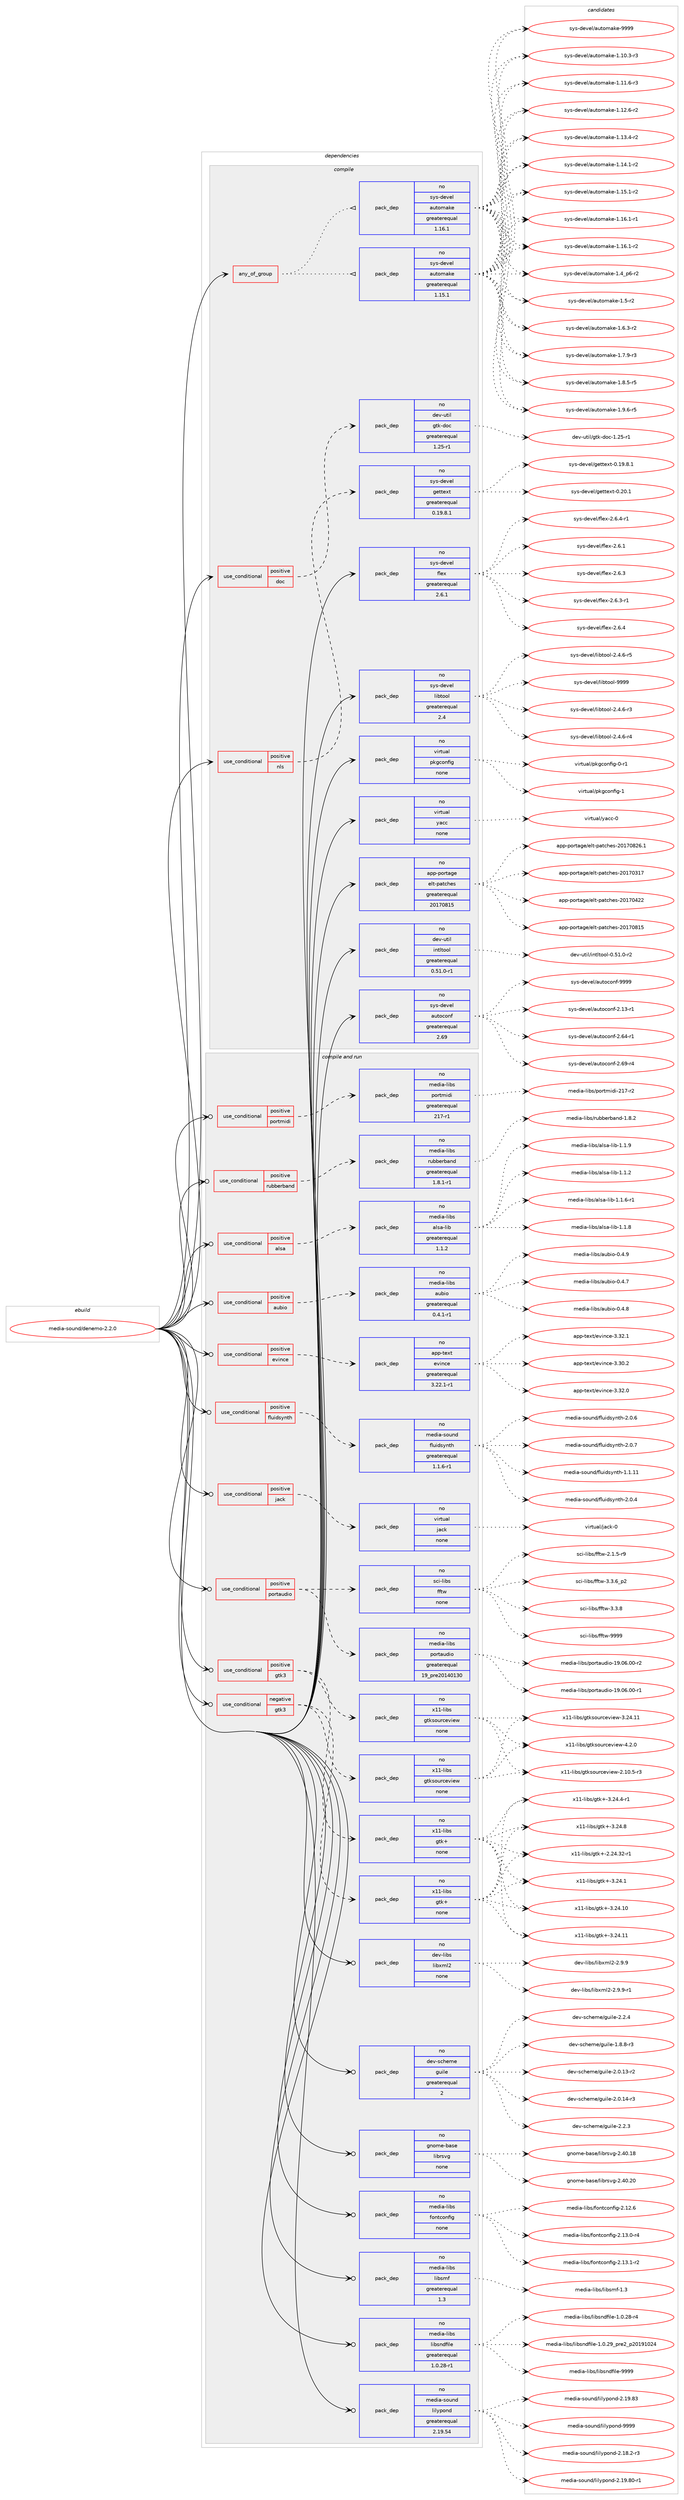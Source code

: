 digraph prolog {

# *************
# Graph options
# *************

newrank=true;
concentrate=true;
compound=true;
graph [rankdir=LR,fontname=Helvetica,fontsize=10,ranksep=1.5];#, ranksep=2.5, nodesep=0.2];
edge  [arrowhead=vee];
node  [fontname=Helvetica,fontsize=10];

# **********
# The ebuild
# **********

subgraph cluster_leftcol {
color=gray;
rank=same;
label=<<i>ebuild</i>>;
id [label="media-sound/denemo-2.2.0", color=red, width=4, href="../media-sound/denemo-2.2.0.svg"];
}

# ****************
# The dependencies
# ****************

subgraph cluster_midcol {
color=gray;
label=<<i>dependencies</i>>;
subgraph cluster_compile {
fillcolor="#eeeeee";
style=filled;
label=<<i>compile</i>>;
subgraph any13497 {
dependency798308 [label=<<TABLE BORDER="0" CELLBORDER="1" CELLSPACING="0" CELLPADDING="4"><TR><TD CELLPADDING="10">any_of_group</TD></TR></TABLE>>, shape=none, color=red];subgraph pack590519 {
dependency798309 [label=<<TABLE BORDER="0" CELLBORDER="1" CELLSPACING="0" CELLPADDING="4" WIDTH="220"><TR><TD ROWSPAN="6" CELLPADDING="30">pack_dep</TD></TR><TR><TD WIDTH="110">no</TD></TR><TR><TD>sys-devel</TD></TR><TR><TD>automake</TD></TR><TR><TD>greaterequal</TD></TR><TR><TD>1.16.1</TD></TR></TABLE>>, shape=none, color=blue];
}
dependency798308:e -> dependency798309:w [weight=20,style="dotted",arrowhead="oinv"];
subgraph pack590520 {
dependency798310 [label=<<TABLE BORDER="0" CELLBORDER="1" CELLSPACING="0" CELLPADDING="4" WIDTH="220"><TR><TD ROWSPAN="6" CELLPADDING="30">pack_dep</TD></TR><TR><TD WIDTH="110">no</TD></TR><TR><TD>sys-devel</TD></TR><TR><TD>automake</TD></TR><TR><TD>greaterequal</TD></TR><TR><TD>1.15.1</TD></TR></TABLE>>, shape=none, color=blue];
}
dependency798308:e -> dependency798310:w [weight=20,style="dotted",arrowhead="oinv"];
}
id:e -> dependency798308:w [weight=20,style="solid",arrowhead="vee"];
subgraph cond193844 {
dependency798311 [label=<<TABLE BORDER="0" CELLBORDER="1" CELLSPACING="0" CELLPADDING="4"><TR><TD ROWSPAN="3" CELLPADDING="10">use_conditional</TD></TR><TR><TD>positive</TD></TR><TR><TD>doc</TD></TR></TABLE>>, shape=none, color=red];
subgraph pack590521 {
dependency798312 [label=<<TABLE BORDER="0" CELLBORDER="1" CELLSPACING="0" CELLPADDING="4" WIDTH="220"><TR><TD ROWSPAN="6" CELLPADDING="30">pack_dep</TD></TR><TR><TD WIDTH="110">no</TD></TR><TR><TD>dev-util</TD></TR><TR><TD>gtk-doc</TD></TR><TR><TD>greaterequal</TD></TR><TR><TD>1.25-r1</TD></TR></TABLE>>, shape=none, color=blue];
}
dependency798311:e -> dependency798312:w [weight=20,style="dashed",arrowhead="vee"];
}
id:e -> dependency798311:w [weight=20,style="solid",arrowhead="vee"];
subgraph cond193845 {
dependency798313 [label=<<TABLE BORDER="0" CELLBORDER="1" CELLSPACING="0" CELLPADDING="4"><TR><TD ROWSPAN="3" CELLPADDING="10">use_conditional</TD></TR><TR><TD>positive</TD></TR><TR><TD>nls</TD></TR></TABLE>>, shape=none, color=red];
subgraph pack590522 {
dependency798314 [label=<<TABLE BORDER="0" CELLBORDER="1" CELLSPACING="0" CELLPADDING="4" WIDTH="220"><TR><TD ROWSPAN="6" CELLPADDING="30">pack_dep</TD></TR><TR><TD WIDTH="110">no</TD></TR><TR><TD>sys-devel</TD></TR><TR><TD>gettext</TD></TR><TR><TD>greaterequal</TD></TR><TR><TD>0.19.8.1</TD></TR></TABLE>>, shape=none, color=blue];
}
dependency798313:e -> dependency798314:w [weight=20,style="dashed",arrowhead="vee"];
}
id:e -> dependency798313:w [weight=20,style="solid",arrowhead="vee"];
subgraph pack590523 {
dependency798315 [label=<<TABLE BORDER="0" CELLBORDER="1" CELLSPACING="0" CELLPADDING="4" WIDTH="220"><TR><TD ROWSPAN="6" CELLPADDING="30">pack_dep</TD></TR><TR><TD WIDTH="110">no</TD></TR><TR><TD>app-portage</TD></TR><TR><TD>elt-patches</TD></TR><TR><TD>greaterequal</TD></TR><TR><TD>20170815</TD></TR></TABLE>>, shape=none, color=blue];
}
id:e -> dependency798315:w [weight=20,style="solid",arrowhead="vee"];
subgraph pack590524 {
dependency798316 [label=<<TABLE BORDER="0" CELLBORDER="1" CELLSPACING="0" CELLPADDING="4" WIDTH="220"><TR><TD ROWSPAN="6" CELLPADDING="30">pack_dep</TD></TR><TR><TD WIDTH="110">no</TD></TR><TR><TD>dev-util</TD></TR><TR><TD>intltool</TD></TR><TR><TD>greaterequal</TD></TR><TR><TD>0.51.0-r1</TD></TR></TABLE>>, shape=none, color=blue];
}
id:e -> dependency798316:w [weight=20,style="solid",arrowhead="vee"];
subgraph pack590525 {
dependency798317 [label=<<TABLE BORDER="0" CELLBORDER="1" CELLSPACING="0" CELLPADDING="4" WIDTH="220"><TR><TD ROWSPAN="6" CELLPADDING="30">pack_dep</TD></TR><TR><TD WIDTH="110">no</TD></TR><TR><TD>sys-devel</TD></TR><TR><TD>autoconf</TD></TR><TR><TD>greaterequal</TD></TR><TR><TD>2.69</TD></TR></TABLE>>, shape=none, color=blue];
}
id:e -> dependency798317:w [weight=20,style="solid",arrowhead="vee"];
subgraph pack590526 {
dependency798318 [label=<<TABLE BORDER="0" CELLBORDER="1" CELLSPACING="0" CELLPADDING="4" WIDTH="220"><TR><TD ROWSPAN="6" CELLPADDING="30">pack_dep</TD></TR><TR><TD WIDTH="110">no</TD></TR><TR><TD>sys-devel</TD></TR><TR><TD>flex</TD></TR><TR><TD>greaterequal</TD></TR><TR><TD>2.6.1</TD></TR></TABLE>>, shape=none, color=blue];
}
id:e -> dependency798318:w [weight=20,style="solid",arrowhead="vee"];
subgraph pack590527 {
dependency798319 [label=<<TABLE BORDER="0" CELLBORDER="1" CELLSPACING="0" CELLPADDING="4" WIDTH="220"><TR><TD ROWSPAN="6" CELLPADDING="30">pack_dep</TD></TR><TR><TD WIDTH="110">no</TD></TR><TR><TD>sys-devel</TD></TR><TR><TD>libtool</TD></TR><TR><TD>greaterequal</TD></TR><TR><TD>2.4</TD></TR></TABLE>>, shape=none, color=blue];
}
id:e -> dependency798319:w [weight=20,style="solid",arrowhead="vee"];
subgraph pack590528 {
dependency798320 [label=<<TABLE BORDER="0" CELLBORDER="1" CELLSPACING="0" CELLPADDING="4" WIDTH="220"><TR><TD ROWSPAN="6" CELLPADDING="30">pack_dep</TD></TR><TR><TD WIDTH="110">no</TD></TR><TR><TD>virtual</TD></TR><TR><TD>pkgconfig</TD></TR><TR><TD>none</TD></TR><TR><TD></TD></TR></TABLE>>, shape=none, color=blue];
}
id:e -> dependency798320:w [weight=20,style="solid",arrowhead="vee"];
subgraph pack590529 {
dependency798321 [label=<<TABLE BORDER="0" CELLBORDER="1" CELLSPACING="0" CELLPADDING="4" WIDTH="220"><TR><TD ROWSPAN="6" CELLPADDING="30">pack_dep</TD></TR><TR><TD WIDTH="110">no</TD></TR><TR><TD>virtual</TD></TR><TR><TD>yacc</TD></TR><TR><TD>none</TD></TR><TR><TD></TD></TR></TABLE>>, shape=none, color=blue];
}
id:e -> dependency798321:w [weight=20,style="solid",arrowhead="vee"];
}
subgraph cluster_compileandrun {
fillcolor="#eeeeee";
style=filled;
label=<<i>compile and run</i>>;
subgraph cond193846 {
dependency798322 [label=<<TABLE BORDER="0" CELLBORDER="1" CELLSPACING="0" CELLPADDING="4"><TR><TD ROWSPAN="3" CELLPADDING="10">use_conditional</TD></TR><TR><TD>negative</TD></TR><TR><TD>gtk3</TD></TR></TABLE>>, shape=none, color=red];
subgraph pack590530 {
dependency798323 [label=<<TABLE BORDER="0" CELLBORDER="1" CELLSPACING="0" CELLPADDING="4" WIDTH="220"><TR><TD ROWSPAN="6" CELLPADDING="30">pack_dep</TD></TR><TR><TD WIDTH="110">no</TD></TR><TR><TD>x11-libs</TD></TR><TR><TD>gtk+</TD></TR><TR><TD>none</TD></TR><TR><TD></TD></TR></TABLE>>, shape=none, color=blue];
}
dependency798322:e -> dependency798323:w [weight=20,style="dashed",arrowhead="vee"];
subgraph pack590531 {
dependency798324 [label=<<TABLE BORDER="0" CELLBORDER="1" CELLSPACING="0" CELLPADDING="4" WIDTH="220"><TR><TD ROWSPAN="6" CELLPADDING="30">pack_dep</TD></TR><TR><TD WIDTH="110">no</TD></TR><TR><TD>x11-libs</TD></TR><TR><TD>gtksourceview</TD></TR><TR><TD>none</TD></TR><TR><TD></TD></TR></TABLE>>, shape=none, color=blue];
}
dependency798322:e -> dependency798324:w [weight=20,style="dashed",arrowhead="vee"];
}
id:e -> dependency798322:w [weight=20,style="solid",arrowhead="odotvee"];
subgraph cond193847 {
dependency798325 [label=<<TABLE BORDER="0" CELLBORDER="1" CELLSPACING="0" CELLPADDING="4"><TR><TD ROWSPAN="3" CELLPADDING="10">use_conditional</TD></TR><TR><TD>positive</TD></TR><TR><TD>alsa</TD></TR></TABLE>>, shape=none, color=red];
subgraph pack590532 {
dependency798326 [label=<<TABLE BORDER="0" CELLBORDER="1" CELLSPACING="0" CELLPADDING="4" WIDTH="220"><TR><TD ROWSPAN="6" CELLPADDING="30">pack_dep</TD></TR><TR><TD WIDTH="110">no</TD></TR><TR><TD>media-libs</TD></TR><TR><TD>alsa-lib</TD></TR><TR><TD>greaterequal</TD></TR><TR><TD>1.1.2</TD></TR></TABLE>>, shape=none, color=blue];
}
dependency798325:e -> dependency798326:w [weight=20,style="dashed",arrowhead="vee"];
}
id:e -> dependency798325:w [weight=20,style="solid",arrowhead="odotvee"];
subgraph cond193848 {
dependency798327 [label=<<TABLE BORDER="0" CELLBORDER="1" CELLSPACING="0" CELLPADDING="4"><TR><TD ROWSPAN="3" CELLPADDING="10">use_conditional</TD></TR><TR><TD>positive</TD></TR><TR><TD>aubio</TD></TR></TABLE>>, shape=none, color=red];
subgraph pack590533 {
dependency798328 [label=<<TABLE BORDER="0" CELLBORDER="1" CELLSPACING="0" CELLPADDING="4" WIDTH="220"><TR><TD ROWSPAN="6" CELLPADDING="30">pack_dep</TD></TR><TR><TD WIDTH="110">no</TD></TR><TR><TD>media-libs</TD></TR><TR><TD>aubio</TD></TR><TR><TD>greaterequal</TD></TR><TR><TD>0.4.1-r1</TD></TR></TABLE>>, shape=none, color=blue];
}
dependency798327:e -> dependency798328:w [weight=20,style="dashed",arrowhead="vee"];
}
id:e -> dependency798327:w [weight=20,style="solid",arrowhead="odotvee"];
subgraph cond193849 {
dependency798329 [label=<<TABLE BORDER="0" CELLBORDER="1" CELLSPACING="0" CELLPADDING="4"><TR><TD ROWSPAN="3" CELLPADDING="10">use_conditional</TD></TR><TR><TD>positive</TD></TR><TR><TD>evince</TD></TR></TABLE>>, shape=none, color=red];
subgraph pack590534 {
dependency798330 [label=<<TABLE BORDER="0" CELLBORDER="1" CELLSPACING="0" CELLPADDING="4" WIDTH="220"><TR><TD ROWSPAN="6" CELLPADDING="30">pack_dep</TD></TR><TR><TD WIDTH="110">no</TD></TR><TR><TD>app-text</TD></TR><TR><TD>evince</TD></TR><TR><TD>greaterequal</TD></TR><TR><TD>3.22.1-r1</TD></TR></TABLE>>, shape=none, color=blue];
}
dependency798329:e -> dependency798330:w [weight=20,style="dashed",arrowhead="vee"];
}
id:e -> dependency798329:w [weight=20,style="solid",arrowhead="odotvee"];
subgraph cond193850 {
dependency798331 [label=<<TABLE BORDER="0" CELLBORDER="1" CELLSPACING="0" CELLPADDING="4"><TR><TD ROWSPAN="3" CELLPADDING="10">use_conditional</TD></TR><TR><TD>positive</TD></TR><TR><TD>fluidsynth</TD></TR></TABLE>>, shape=none, color=red];
subgraph pack590535 {
dependency798332 [label=<<TABLE BORDER="0" CELLBORDER="1" CELLSPACING="0" CELLPADDING="4" WIDTH="220"><TR><TD ROWSPAN="6" CELLPADDING="30">pack_dep</TD></TR><TR><TD WIDTH="110">no</TD></TR><TR><TD>media-sound</TD></TR><TR><TD>fluidsynth</TD></TR><TR><TD>greaterequal</TD></TR><TR><TD>1.1.6-r1</TD></TR></TABLE>>, shape=none, color=blue];
}
dependency798331:e -> dependency798332:w [weight=20,style="dashed",arrowhead="vee"];
}
id:e -> dependency798331:w [weight=20,style="solid",arrowhead="odotvee"];
subgraph cond193851 {
dependency798333 [label=<<TABLE BORDER="0" CELLBORDER="1" CELLSPACING="0" CELLPADDING="4"><TR><TD ROWSPAN="3" CELLPADDING="10">use_conditional</TD></TR><TR><TD>positive</TD></TR><TR><TD>gtk3</TD></TR></TABLE>>, shape=none, color=red];
subgraph pack590536 {
dependency798334 [label=<<TABLE BORDER="0" CELLBORDER="1" CELLSPACING="0" CELLPADDING="4" WIDTH="220"><TR><TD ROWSPAN="6" CELLPADDING="30">pack_dep</TD></TR><TR><TD WIDTH="110">no</TD></TR><TR><TD>x11-libs</TD></TR><TR><TD>gtk+</TD></TR><TR><TD>none</TD></TR><TR><TD></TD></TR></TABLE>>, shape=none, color=blue];
}
dependency798333:e -> dependency798334:w [weight=20,style="dashed",arrowhead="vee"];
subgraph pack590537 {
dependency798335 [label=<<TABLE BORDER="0" CELLBORDER="1" CELLSPACING="0" CELLPADDING="4" WIDTH="220"><TR><TD ROWSPAN="6" CELLPADDING="30">pack_dep</TD></TR><TR><TD WIDTH="110">no</TD></TR><TR><TD>x11-libs</TD></TR><TR><TD>gtksourceview</TD></TR><TR><TD>none</TD></TR><TR><TD></TD></TR></TABLE>>, shape=none, color=blue];
}
dependency798333:e -> dependency798335:w [weight=20,style="dashed",arrowhead="vee"];
}
id:e -> dependency798333:w [weight=20,style="solid",arrowhead="odotvee"];
subgraph cond193852 {
dependency798336 [label=<<TABLE BORDER="0" CELLBORDER="1" CELLSPACING="0" CELLPADDING="4"><TR><TD ROWSPAN="3" CELLPADDING="10">use_conditional</TD></TR><TR><TD>positive</TD></TR><TR><TD>jack</TD></TR></TABLE>>, shape=none, color=red];
subgraph pack590538 {
dependency798337 [label=<<TABLE BORDER="0" CELLBORDER="1" CELLSPACING="0" CELLPADDING="4" WIDTH="220"><TR><TD ROWSPAN="6" CELLPADDING="30">pack_dep</TD></TR><TR><TD WIDTH="110">no</TD></TR><TR><TD>virtual</TD></TR><TR><TD>jack</TD></TR><TR><TD>none</TD></TR><TR><TD></TD></TR></TABLE>>, shape=none, color=blue];
}
dependency798336:e -> dependency798337:w [weight=20,style="dashed",arrowhead="vee"];
}
id:e -> dependency798336:w [weight=20,style="solid",arrowhead="odotvee"];
subgraph cond193853 {
dependency798338 [label=<<TABLE BORDER="0" CELLBORDER="1" CELLSPACING="0" CELLPADDING="4"><TR><TD ROWSPAN="3" CELLPADDING="10">use_conditional</TD></TR><TR><TD>positive</TD></TR><TR><TD>portaudio</TD></TR></TABLE>>, shape=none, color=red];
subgraph pack590539 {
dependency798339 [label=<<TABLE BORDER="0" CELLBORDER="1" CELLSPACING="0" CELLPADDING="4" WIDTH="220"><TR><TD ROWSPAN="6" CELLPADDING="30">pack_dep</TD></TR><TR><TD WIDTH="110">no</TD></TR><TR><TD>media-libs</TD></TR><TR><TD>portaudio</TD></TR><TR><TD>greaterequal</TD></TR><TR><TD>19_pre20140130</TD></TR></TABLE>>, shape=none, color=blue];
}
dependency798338:e -> dependency798339:w [weight=20,style="dashed",arrowhead="vee"];
subgraph pack590540 {
dependency798340 [label=<<TABLE BORDER="0" CELLBORDER="1" CELLSPACING="0" CELLPADDING="4" WIDTH="220"><TR><TD ROWSPAN="6" CELLPADDING="30">pack_dep</TD></TR><TR><TD WIDTH="110">no</TD></TR><TR><TD>sci-libs</TD></TR><TR><TD>fftw</TD></TR><TR><TD>none</TD></TR><TR><TD></TD></TR></TABLE>>, shape=none, color=blue];
}
dependency798338:e -> dependency798340:w [weight=20,style="dashed",arrowhead="vee"];
}
id:e -> dependency798338:w [weight=20,style="solid",arrowhead="odotvee"];
subgraph cond193854 {
dependency798341 [label=<<TABLE BORDER="0" CELLBORDER="1" CELLSPACING="0" CELLPADDING="4"><TR><TD ROWSPAN="3" CELLPADDING="10">use_conditional</TD></TR><TR><TD>positive</TD></TR><TR><TD>portmidi</TD></TR></TABLE>>, shape=none, color=red];
subgraph pack590541 {
dependency798342 [label=<<TABLE BORDER="0" CELLBORDER="1" CELLSPACING="0" CELLPADDING="4" WIDTH="220"><TR><TD ROWSPAN="6" CELLPADDING="30">pack_dep</TD></TR><TR><TD WIDTH="110">no</TD></TR><TR><TD>media-libs</TD></TR><TR><TD>portmidi</TD></TR><TR><TD>greaterequal</TD></TR><TR><TD>217-r1</TD></TR></TABLE>>, shape=none, color=blue];
}
dependency798341:e -> dependency798342:w [weight=20,style="dashed",arrowhead="vee"];
}
id:e -> dependency798341:w [weight=20,style="solid",arrowhead="odotvee"];
subgraph cond193855 {
dependency798343 [label=<<TABLE BORDER="0" CELLBORDER="1" CELLSPACING="0" CELLPADDING="4"><TR><TD ROWSPAN="3" CELLPADDING="10">use_conditional</TD></TR><TR><TD>positive</TD></TR><TR><TD>rubberband</TD></TR></TABLE>>, shape=none, color=red];
subgraph pack590542 {
dependency798344 [label=<<TABLE BORDER="0" CELLBORDER="1" CELLSPACING="0" CELLPADDING="4" WIDTH="220"><TR><TD ROWSPAN="6" CELLPADDING="30">pack_dep</TD></TR><TR><TD WIDTH="110">no</TD></TR><TR><TD>media-libs</TD></TR><TR><TD>rubberband</TD></TR><TR><TD>greaterequal</TD></TR><TR><TD>1.8.1-r1</TD></TR></TABLE>>, shape=none, color=blue];
}
dependency798343:e -> dependency798344:w [weight=20,style="dashed",arrowhead="vee"];
}
id:e -> dependency798343:w [weight=20,style="solid",arrowhead="odotvee"];
subgraph pack590543 {
dependency798345 [label=<<TABLE BORDER="0" CELLBORDER="1" CELLSPACING="0" CELLPADDING="4" WIDTH="220"><TR><TD ROWSPAN="6" CELLPADDING="30">pack_dep</TD></TR><TR><TD WIDTH="110">no</TD></TR><TR><TD>dev-libs</TD></TR><TR><TD>libxml2</TD></TR><TR><TD>none</TD></TR><TR><TD></TD></TR></TABLE>>, shape=none, color=blue];
}
id:e -> dependency798345:w [weight=20,style="solid",arrowhead="odotvee"];
subgraph pack590544 {
dependency798346 [label=<<TABLE BORDER="0" CELLBORDER="1" CELLSPACING="0" CELLPADDING="4" WIDTH="220"><TR><TD ROWSPAN="6" CELLPADDING="30">pack_dep</TD></TR><TR><TD WIDTH="110">no</TD></TR><TR><TD>dev-scheme</TD></TR><TR><TD>guile</TD></TR><TR><TD>greaterequal</TD></TR><TR><TD>2</TD></TR></TABLE>>, shape=none, color=blue];
}
id:e -> dependency798346:w [weight=20,style="solid",arrowhead="odotvee"];
subgraph pack590545 {
dependency798347 [label=<<TABLE BORDER="0" CELLBORDER="1" CELLSPACING="0" CELLPADDING="4" WIDTH="220"><TR><TD ROWSPAN="6" CELLPADDING="30">pack_dep</TD></TR><TR><TD WIDTH="110">no</TD></TR><TR><TD>gnome-base</TD></TR><TR><TD>librsvg</TD></TR><TR><TD>none</TD></TR><TR><TD></TD></TR></TABLE>>, shape=none, color=blue];
}
id:e -> dependency798347:w [weight=20,style="solid",arrowhead="odotvee"];
subgraph pack590546 {
dependency798348 [label=<<TABLE BORDER="0" CELLBORDER="1" CELLSPACING="0" CELLPADDING="4" WIDTH="220"><TR><TD ROWSPAN="6" CELLPADDING="30">pack_dep</TD></TR><TR><TD WIDTH="110">no</TD></TR><TR><TD>media-libs</TD></TR><TR><TD>fontconfig</TD></TR><TR><TD>none</TD></TR><TR><TD></TD></TR></TABLE>>, shape=none, color=blue];
}
id:e -> dependency798348:w [weight=20,style="solid",arrowhead="odotvee"];
subgraph pack590547 {
dependency798349 [label=<<TABLE BORDER="0" CELLBORDER="1" CELLSPACING="0" CELLPADDING="4" WIDTH="220"><TR><TD ROWSPAN="6" CELLPADDING="30">pack_dep</TD></TR><TR><TD WIDTH="110">no</TD></TR><TR><TD>media-libs</TD></TR><TR><TD>libsmf</TD></TR><TR><TD>greaterequal</TD></TR><TR><TD>1.3</TD></TR></TABLE>>, shape=none, color=blue];
}
id:e -> dependency798349:w [weight=20,style="solid",arrowhead="odotvee"];
subgraph pack590548 {
dependency798350 [label=<<TABLE BORDER="0" CELLBORDER="1" CELLSPACING="0" CELLPADDING="4" WIDTH="220"><TR><TD ROWSPAN="6" CELLPADDING="30">pack_dep</TD></TR><TR><TD WIDTH="110">no</TD></TR><TR><TD>media-libs</TD></TR><TR><TD>libsndfile</TD></TR><TR><TD>greaterequal</TD></TR><TR><TD>1.0.28-r1</TD></TR></TABLE>>, shape=none, color=blue];
}
id:e -> dependency798350:w [weight=20,style="solid",arrowhead="odotvee"];
subgraph pack590549 {
dependency798351 [label=<<TABLE BORDER="0" CELLBORDER="1" CELLSPACING="0" CELLPADDING="4" WIDTH="220"><TR><TD ROWSPAN="6" CELLPADDING="30">pack_dep</TD></TR><TR><TD WIDTH="110">no</TD></TR><TR><TD>media-sound</TD></TR><TR><TD>lilypond</TD></TR><TR><TD>greaterequal</TD></TR><TR><TD>2.19.54</TD></TR></TABLE>>, shape=none, color=blue];
}
id:e -> dependency798351:w [weight=20,style="solid",arrowhead="odotvee"];
}
subgraph cluster_run {
fillcolor="#eeeeee";
style=filled;
label=<<i>run</i>>;
}
}

# **************
# The candidates
# **************

subgraph cluster_choices {
rank=same;
color=gray;
label=<<i>candidates</i>>;

subgraph choice590519 {
color=black;
nodesep=1;
choice11512111545100101118101108479711711611110997107101454946494846514511451 [label="sys-devel/automake-1.10.3-r3", color=red, width=4,href="../sys-devel/automake-1.10.3-r3.svg"];
choice11512111545100101118101108479711711611110997107101454946494946544511451 [label="sys-devel/automake-1.11.6-r3", color=red, width=4,href="../sys-devel/automake-1.11.6-r3.svg"];
choice11512111545100101118101108479711711611110997107101454946495046544511450 [label="sys-devel/automake-1.12.6-r2", color=red, width=4,href="../sys-devel/automake-1.12.6-r2.svg"];
choice11512111545100101118101108479711711611110997107101454946495146524511450 [label="sys-devel/automake-1.13.4-r2", color=red, width=4,href="../sys-devel/automake-1.13.4-r2.svg"];
choice11512111545100101118101108479711711611110997107101454946495246494511450 [label="sys-devel/automake-1.14.1-r2", color=red, width=4,href="../sys-devel/automake-1.14.1-r2.svg"];
choice11512111545100101118101108479711711611110997107101454946495346494511450 [label="sys-devel/automake-1.15.1-r2", color=red, width=4,href="../sys-devel/automake-1.15.1-r2.svg"];
choice11512111545100101118101108479711711611110997107101454946495446494511449 [label="sys-devel/automake-1.16.1-r1", color=red, width=4,href="../sys-devel/automake-1.16.1-r1.svg"];
choice11512111545100101118101108479711711611110997107101454946495446494511450 [label="sys-devel/automake-1.16.1-r2", color=red, width=4,href="../sys-devel/automake-1.16.1-r2.svg"];
choice115121115451001011181011084797117116111109971071014549465295112544511450 [label="sys-devel/automake-1.4_p6-r2", color=red, width=4,href="../sys-devel/automake-1.4_p6-r2.svg"];
choice11512111545100101118101108479711711611110997107101454946534511450 [label="sys-devel/automake-1.5-r2", color=red, width=4,href="../sys-devel/automake-1.5-r2.svg"];
choice115121115451001011181011084797117116111109971071014549465446514511450 [label="sys-devel/automake-1.6.3-r2", color=red, width=4,href="../sys-devel/automake-1.6.3-r2.svg"];
choice115121115451001011181011084797117116111109971071014549465546574511451 [label="sys-devel/automake-1.7.9-r3", color=red, width=4,href="../sys-devel/automake-1.7.9-r3.svg"];
choice115121115451001011181011084797117116111109971071014549465646534511453 [label="sys-devel/automake-1.8.5-r5", color=red, width=4,href="../sys-devel/automake-1.8.5-r5.svg"];
choice115121115451001011181011084797117116111109971071014549465746544511453 [label="sys-devel/automake-1.9.6-r5", color=red, width=4,href="../sys-devel/automake-1.9.6-r5.svg"];
choice115121115451001011181011084797117116111109971071014557575757 [label="sys-devel/automake-9999", color=red, width=4,href="../sys-devel/automake-9999.svg"];
dependency798309:e -> choice11512111545100101118101108479711711611110997107101454946494846514511451:w [style=dotted,weight="100"];
dependency798309:e -> choice11512111545100101118101108479711711611110997107101454946494946544511451:w [style=dotted,weight="100"];
dependency798309:e -> choice11512111545100101118101108479711711611110997107101454946495046544511450:w [style=dotted,weight="100"];
dependency798309:e -> choice11512111545100101118101108479711711611110997107101454946495146524511450:w [style=dotted,weight="100"];
dependency798309:e -> choice11512111545100101118101108479711711611110997107101454946495246494511450:w [style=dotted,weight="100"];
dependency798309:e -> choice11512111545100101118101108479711711611110997107101454946495346494511450:w [style=dotted,weight="100"];
dependency798309:e -> choice11512111545100101118101108479711711611110997107101454946495446494511449:w [style=dotted,weight="100"];
dependency798309:e -> choice11512111545100101118101108479711711611110997107101454946495446494511450:w [style=dotted,weight="100"];
dependency798309:e -> choice115121115451001011181011084797117116111109971071014549465295112544511450:w [style=dotted,weight="100"];
dependency798309:e -> choice11512111545100101118101108479711711611110997107101454946534511450:w [style=dotted,weight="100"];
dependency798309:e -> choice115121115451001011181011084797117116111109971071014549465446514511450:w [style=dotted,weight="100"];
dependency798309:e -> choice115121115451001011181011084797117116111109971071014549465546574511451:w [style=dotted,weight="100"];
dependency798309:e -> choice115121115451001011181011084797117116111109971071014549465646534511453:w [style=dotted,weight="100"];
dependency798309:e -> choice115121115451001011181011084797117116111109971071014549465746544511453:w [style=dotted,weight="100"];
dependency798309:e -> choice115121115451001011181011084797117116111109971071014557575757:w [style=dotted,weight="100"];
}
subgraph choice590520 {
color=black;
nodesep=1;
choice11512111545100101118101108479711711611110997107101454946494846514511451 [label="sys-devel/automake-1.10.3-r3", color=red, width=4,href="../sys-devel/automake-1.10.3-r3.svg"];
choice11512111545100101118101108479711711611110997107101454946494946544511451 [label="sys-devel/automake-1.11.6-r3", color=red, width=4,href="../sys-devel/automake-1.11.6-r3.svg"];
choice11512111545100101118101108479711711611110997107101454946495046544511450 [label="sys-devel/automake-1.12.6-r2", color=red, width=4,href="../sys-devel/automake-1.12.6-r2.svg"];
choice11512111545100101118101108479711711611110997107101454946495146524511450 [label="sys-devel/automake-1.13.4-r2", color=red, width=4,href="../sys-devel/automake-1.13.4-r2.svg"];
choice11512111545100101118101108479711711611110997107101454946495246494511450 [label="sys-devel/automake-1.14.1-r2", color=red, width=4,href="../sys-devel/automake-1.14.1-r2.svg"];
choice11512111545100101118101108479711711611110997107101454946495346494511450 [label="sys-devel/automake-1.15.1-r2", color=red, width=4,href="../sys-devel/automake-1.15.1-r2.svg"];
choice11512111545100101118101108479711711611110997107101454946495446494511449 [label="sys-devel/automake-1.16.1-r1", color=red, width=4,href="../sys-devel/automake-1.16.1-r1.svg"];
choice11512111545100101118101108479711711611110997107101454946495446494511450 [label="sys-devel/automake-1.16.1-r2", color=red, width=4,href="../sys-devel/automake-1.16.1-r2.svg"];
choice115121115451001011181011084797117116111109971071014549465295112544511450 [label="sys-devel/automake-1.4_p6-r2", color=red, width=4,href="../sys-devel/automake-1.4_p6-r2.svg"];
choice11512111545100101118101108479711711611110997107101454946534511450 [label="sys-devel/automake-1.5-r2", color=red, width=4,href="../sys-devel/automake-1.5-r2.svg"];
choice115121115451001011181011084797117116111109971071014549465446514511450 [label="sys-devel/automake-1.6.3-r2", color=red, width=4,href="../sys-devel/automake-1.6.3-r2.svg"];
choice115121115451001011181011084797117116111109971071014549465546574511451 [label="sys-devel/automake-1.7.9-r3", color=red, width=4,href="../sys-devel/automake-1.7.9-r3.svg"];
choice115121115451001011181011084797117116111109971071014549465646534511453 [label="sys-devel/automake-1.8.5-r5", color=red, width=4,href="../sys-devel/automake-1.8.5-r5.svg"];
choice115121115451001011181011084797117116111109971071014549465746544511453 [label="sys-devel/automake-1.9.6-r5", color=red, width=4,href="../sys-devel/automake-1.9.6-r5.svg"];
choice115121115451001011181011084797117116111109971071014557575757 [label="sys-devel/automake-9999", color=red, width=4,href="../sys-devel/automake-9999.svg"];
dependency798310:e -> choice11512111545100101118101108479711711611110997107101454946494846514511451:w [style=dotted,weight="100"];
dependency798310:e -> choice11512111545100101118101108479711711611110997107101454946494946544511451:w [style=dotted,weight="100"];
dependency798310:e -> choice11512111545100101118101108479711711611110997107101454946495046544511450:w [style=dotted,weight="100"];
dependency798310:e -> choice11512111545100101118101108479711711611110997107101454946495146524511450:w [style=dotted,weight="100"];
dependency798310:e -> choice11512111545100101118101108479711711611110997107101454946495246494511450:w [style=dotted,weight="100"];
dependency798310:e -> choice11512111545100101118101108479711711611110997107101454946495346494511450:w [style=dotted,weight="100"];
dependency798310:e -> choice11512111545100101118101108479711711611110997107101454946495446494511449:w [style=dotted,weight="100"];
dependency798310:e -> choice11512111545100101118101108479711711611110997107101454946495446494511450:w [style=dotted,weight="100"];
dependency798310:e -> choice115121115451001011181011084797117116111109971071014549465295112544511450:w [style=dotted,weight="100"];
dependency798310:e -> choice11512111545100101118101108479711711611110997107101454946534511450:w [style=dotted,weight="100"];
dependency798310:e -> choice115121115451001011181011084797117116111109971071014549465446514511450:w [style=dotted,weight="100"];
dependency798310:e -> choice115121115451001011181011084797117116111109971071014549465546574511451:w [style=dotted,weight="100"];
dependency798310:e -> choice115121115451001011181011084797117116111109971071014549465646534511453:w [style=dotted,weight="100"];
dependency798310:e -> choice115121115451001011181011084797117116111109971071014549465746544511453:w [style=dotted,weight="100"];
dependency798310:e -> choice115121115451001011181011084797117116111109971071014557575757:w [style=dotted,weight="100"];
}
subgraph choice590521 {
color=black;
nodesep=1;
choice1001011184511711610510847103116107451001119945494650534511449 [label="dev-util/gtk-doc-1.25-r1", color=red, width=4,href="../dev-util/gtk-doc-1.25-r1.svg"];
dependency798312:e -> choice1001011184511711610510847103116107451001119945494650534511449:w [style=dotted,weight="100"];
}
subgraph choice590522 {
color=black;
nodesep=1;
choice1151211154510010111810110847103101116116101120116454846495746564649 [label="sys-devel/gettext-0.19.8.1", color=red, width=4,href="../sys-devel/gettext-0.19.8.1.svg"];
choice115121115451001011181011084710310111611610112011645484650484649 [label="sys-devel/gettext-0.20.1", color=red, width=4,href="../sys-devel/gettext-0.20.1.svg"];
dependency798314:e -> choice1151211154510010111810110847103101116116101120116454846495746564649:w [style=dotted,weight="100"];
dependency798314:e -> choice115121115451001011181011084710310111611610112011645484650484649:w [style=dotted,weight="100"];
}
subgraph choice590523 {
color=black;
nodesep=1;
choice97112112451121111141169710310147101108116451129711699104101115455048495548514955 [label="app-portage/elt-patches-20170317", color=red, width=4,href="../app-portage/elt-patches-20170317.svg"];
choice97112112451121111141169710310147101108116451129711699104101115455048495548525050 [label="app-portage/elt-patches-20170422", color=red, width=4,href="../app-portage/elt-patches-20170422.svg"];
choice97112112451121111141169710310147101108116451129711699104101115455048495548564953 [label="app-portage/elt-patches-20170815", color=red, width=4,href="../app-portage/elt-patches-20170815.svg"];
choice971121124511211111411697103101471011081164511297116991041011154550484955485650544649 [label="app-portage/elt-patches-20170826.1", color=red, width=4,href="../app-portage/elt-patches-20170826.1.svg"];
dependency798315:e -> choice97112112451121111141169710310147101108116451129711699104101115455048495548514955:w [style=dotted,weight="100"];
dependency798315:e -> choice97112112451121111141169710310147101108116451129711699104101115455048495548525050:w [style=dotted,weight="100"];
dependency798315:e -> choice97112112451121111141169710310147101108116451129711699104101115455048495548564953:w [style=dotted,weight="100"];
dependency798315:e -> choice971121124511211111411697103101471011081164511297116991041011154550484955485650544649:w [style=dotted,weight="100"];
}
subgraph choice590524 {
color=black;
nodesep=1;
choice1001011184511711610510847105110116108116111111108454846534946484511450 [label="dev-util/intltool-0.51.0-r2", color=red, width=4,href="../dev-util/intltool-0.51.0-r2.svg"];
dependency798316:e -> choice1001011184511711610510847105110116108116111111108454846534946484511450:w [style=dotted,weight="100"];
}
subgraph choice590525 {
color=black;
nodesep=1;
choice1151211154510010111810110847971171161119911111010245504649514511449 [label="sys-devel/autoconf-2.13-r1", color=red, width=4,href="../sys-devel/autoconf-2.13-r1.svg"];
choice1151211154510010111810110847971171161119911111010245504654524511449 [label="sys-devel/autoconf-2.64-r1", color=red, width=4,href="../sys-devel/autoconf-2.64-r1.svg"];
choice1151211154510010111810110847971171161119911111010245504654574511452 [label="sys-devel/autoconf-2.69-r4", color=red, width=4,href="../sys-devel/autoconf-2.69-r4.svg"];
choice115121115451001011181011084797117116111991111101024557575757 [label="sys-devel/autoconf-9999", color=red, width=4,href="../sys-devel/autoconf-9999.svg"];
dependency798317:e -> choice1151211154510010111810110847971171161119911111010245504649514511449:w [style=dotted,weight="100"];
dependency798317:e -> choice1151211154510010111810110847971171161119911111010245504654524511449:w [style=dotted,weight="100"];
dependency798317:e -> choice1151211154510010111810110847971171161119911111010245504654574511452:w [style=dotted,weight="100"];
dependency798317:e -> choice115121115451001011181011084797117116111991111101024557575757:w [style=dotted,weight="100"];
}
subgraph choice590526 {
color=black;
nodesep=1;
choice1151211154510010111810110847102108101120455046544649 [label="sys-devel/flex-2.6.1", color=red, width=4,href="../sys-devel/flex-2.6.1.svg"];
choice1151211154510010111810110847102108101120455046544651 [label="sys-devel/flex-2.6.3", color=red, width=4,href="../sys-devel/flex-2.6.3.svg"];
choice11512111545100101118101108471021081011204550465446514511449 [label="sys-devel/flex-2.6.3-r1", color=red, width=4,href="../sys-devel/flex-2.6.3-r1.svg"];
choice1151211154510010111810110847102108101120455046544652 [label="sys-devel/flex-2.6.4", color=red, width=4,href="../sys-devel/flex-2.6.4.svg"];
choice11512111545100101118101108471021081011204550465446524511449 [label="sys-devel/flex-2.6.4-r1", color=red, width=4,href="../sys-devel/flex-2.6.4-r1.svg"];
dependency798318:e -> choice1151211154510010111810110847102108101120455046544649:w [style=dotted,weight="100"];
dependency798318:e -> choice1151211154510010111810110847102108101120455046544651:w [style=dotted,weight="100"];
dependency798318:e -> choice11512111545100101118101108471021081011204550465446514511449:w [style=dotted,weight="100"];
dependency798318:e -> choice1151211154510010111810110847102108101120455046544652:w [style=dotted,weight="100"];
dependency798318:e -> choice11512111545100101118101108471021081011204550465446524511449:w [style=dotted,weight="100"];
}
subgraph choice590527 {
color=black;
nodesep=1;
choice1151211154510010111810110847108105981161111111084550465246544511451 [label="sys-devel/libtool-2.4.6-r3", color=red, width=4,href="../sys-devel/libtool-2.4.6-r3.svg"];
choice1151211154510010111810110847108105981161111111084550465246544511452 [label="sys-devel/libtool-2.4.6-r4", color=red, width=4,href="../sys-devel/libtool-2.4.6-r4.svg"];
choice1151211154510010111810110847108105981161111111084550465246544511453 [label="sys-devel/libtool-2.4.6-r5", color=red, width=4,href="../sys-devel/libtool-2.4.6-r5.svg"];
choice1151211154510010111810110847108105981161111111084557575757 [label="sys-devel/libtool-9999", color=red, width=4,href="../sys-devel/libtool-9999.svg"];
dependency798319:e -> choice1151211154510010111810110847108105981161111111084550465246544511451:w [style=dotted,weight="100"];
dependency798319:e -> choice1151211154510010111810110847108105981161111111084550465246544511452:w [style=dotted,weight="100"];
dependency798319:e -> choice1151211154510010111810110847108105981161111111084550465246544511453:w [style=dotted,weight="100"];
dependency798319:e -> choice1151211154510010111810110847108105981161111111084557575757:w [style=dotted,weight="100"];
}
subgraph choice590528 {
color=black;
nodesep=1;
choice11810511411611797108471121071039911111010210510345484511449 [label="virtual/pkgconfig-0-r1", color=red, width=4,href="../virtual/pkgconfig-0-r1.svg"];
choice1181051141161179710847112107103991111101021051034549 [label="virtual/pkgconfig-1", color=red, width=4,href="../virtual/pkgconfig-1.svg"];
dependency798320:e -> choice11810511411611797108471121071039911111010210510345484511449:w [style=dotted,weight="100"];
dependency798320:e -> choice1181051141161179710847112107103991111101021051034549:w [style=dotted,weight="100"];
}
subgraph choice590529 {
color=black;
nodesep=1;
choice11810511411611797108471219799994548 [label="virtual/yacc-0", color=red, width=4,href="../virtual/yacc-0.svg"];
dependency798321:e -> choice11810511411611797108471219799994548:w [style=dotted,weight="100"];
}
subgraph choice590530 {
color=black;
nodesep=1;
choice12049494510810598115471031161074345504650524651504511449 [label="x11-libs/gtk+-2.24.32-r1", color=red, width=4,href="../x11-libs/gtk+-2.24.32-r1.svg"];
choice12049494510810598115471031161074345514650524649 [label="x11-libs/gtk+-3.24.1", color=red, width=4,href="../x11-libs/gtk+-3.24.1.svg"];
choice1204949451081059811547103116107434551465052464948 [label="x11-libs/gtk+-3.24.10", color=red, width=4,href="../x11-libs/gtk+-3.24.10.svg"];
choice1204949451081059811547103116107434551465052464949 [label="x11-libs/gtk+-3.24.11", color=red, width=4,href="../x11-libs/gtk+-3.24.11.svg"];
choice120494945108105981154710311610743455146505246524511449 [label="x11-libs/gtk+-3.24.4-r1", color=red, width=4,href="../x11-libs/gtk+-3.24.4-r1.svg"];
choice12049494510810598115471031161074345514650524656 [label="x11-libs/gtk+-3.24.8", color=red, width=4,href="../x11-libs/gtk+-3.24.8.svg"];
dependency798323:e -> choice12049494510810598115471031161074345504650524651504511449:w [style=dotted,weight="100"];
dependency798323:e -> choice12049494510810598115471031161074345514650524649:w [style=dotted,weight="100"];
dependency798323:e -> choice1204949451081059811547103116107434551465052464948:w [style=dotted,weight="100"];
dependency798323:e -> choice1204949451081059811547103116107434551465052464949:w [style=dotted,weight="100"];
dependency798323:e -> choice120494945108105981154710311610743455146505246524511449:w [style=dotted,weight="100"];
dependency798323:e -> choice12049494510810598115471031161074345514650524656:w [style=dotted,weight="100"];
}
subgraph choice590531 {
color=black;
nodesep=1;
choice120494945108105981154710311610711511111711499101118105101119455046494846534511451 [label="x11-libs/gtksourceview-2.10.5-r3", color=red, width=4,href="../x11-libs/gtksourceview-2.10.5-r3.svg"];
choice1204949451081059811547103116107115111117114991011181051011194551465052464949 [label="x11-libs/gtksourceview-3.24.11", color=red, width=4,href="../x11-libs/gtksourceview-3.24.11.svg"];
choice120494945108105981154710311610711511111711499101118105101119455246504648 [label="x11-libs/gtksourceview-4.2.0", color=red, width=4,href="../x11-libs/gtksourceview-4.2.0.svg"];
dependency798324:e -> choice120494945108105981154710311610711511111711499101118105101119455046494846534511451:w [style=dotted,weight="100"];
dependency798324:e -> choice1204949451081059811547103116107115111117114991011181051011194551465052464949:w [style=dotted,weight="100"];
dependency798324:e -> choice120494945108105981154710311610711511111711499101118105101119455246504648:w [style=dotted,weight="100"];
}
subgraph choice590532 {
color=black;
nodesep=1;
choice1091011001059745108105981154797108115974510810598454946494650 [label="media-libs/alsa-lib-1.1.2", color=red, width=4,href="../media-libs/alsa-lib-1.1.2.svg"];
choice10910110010597451081059811547971081159745108105984549464946544511449 [label="media-libs/alsa-lib-1.1.6-r1", color=red, width=4,href="../media-libs/alsa-lib-1.1.6-r1.svg"];
choice1091011001059745108105981154797108115974510810598454946494656 [label="media-libs/alsa-lib-1.1.8", color=red, width=4,href="../media-libs/alsa-lib-1.1.8.svg"];
choice1091011001059745108105981154797108115974510810598454946494657 [label="media-libs/alsa-lib-1.1.9", color=red, width=4,href="../media-libs/alsa-lib-1.1.9.svg"];
dependency798326:e -> choice1091011001059745108105981154797108115974510810598454946494650:w [style=dotted,weight="100"];
dependency798326:e -> choice10910110010597451081059811547971081159745108105984549464946544511449:w [style=dotted,weight="100"];
dependency798326:e -> choice1091011001059745108105981154797108115974510810598454946494656:w [style=dotted,weight="100"];
dependency798326:e -> choice1091011001059745108105981154797108115974510810598454946494657:w [style=dotted,weight="100"];
}
subgraph choice590533 {
color=black;
nodesep=1;
choice109101100105974510810598115479711798105111454846524655 [label="media-libs/aubio-0.4.7", color=red, width=4,href="../media-libs/aubio-0.4.7.svg"];
choice109101100105974510810598115479711798105111454846524656 [label="media-libs/aubio-0.4.8", color=red, width=4,href="../media-libs/aubio-0.4.8.svg"];
choice109101100105974510810598115479711798105111454846524657 [label="media-libs/aubio-0.4.9", color=red, width=4,href="../media-libs/aubio-0.4.9.svg"];
dependency798328:e -> choice109101100105974510810598115479711798105111454846524655:w [style=dotted,weight="100"];
dependency798328:e -> choice109101100105974510810598115479711798105111454846524656:w [style=dotted,weight="100"];
dependency798328:e -> choice109101100105974510810598115479711798105111454846524657:w [style=dotted,weight="100"];
}
subgraph choice590534 {
color=black;
nodesep=1;
choice9711211245116101120116471011181051109910145514651484650 [label="app-text/evince-3.30.2", color=red, width=4,href="../app-text/evince-3.30.2.svg"];
choice9711211245116101120116471011181051109910145514651504648 [label="app-text/evince-3.32.0", color=red, width=4,href="../app-text/evince-3.32.0.svg"];
choice9711211245116101120116471011181051109910145514651504649 [label="app-text/evince-3.32.1", color=red, width=4,href="../app-text/evince-3.32.1.svg"];
dependency798330:e -> choice9711211245116101120116471011181051109910145514651484650:w [style=dotted,weight="100"];
dependency798330:e -> choice9711211245116101120116471011181051109910145514651504648:w [style=dotted,weight="100"];
dependency798330:e -> choice9711211245116101120116471011181051109910145514651504649:w [style=dotted,weight="100"];
}
subgraph choice590535 {
color=black;
nodesep=1;
choice10910110010597451151111171101004710210811710510011512111011610445494649464949 [label="media-sound/fluidsynth-1.1.11", color=red, width=4,href="../media-sound/fluidsynth-1.1.11.svg"];
choice109101100105974511511111711010047102108117105100115121110116104455046484652 [label="media-sound/fluidsynth-2.0.4", color=red, width=4,href="../media-sound/fluidsynth-2.0.4.svg"];
choice109101100105974511511111711010047102108117105100115121110116104455046484654 [label="media-sound/fluidsynth-2.0.6", color=red, width=4,href="../media-sound/fluidsynth-2.0.6.svg"];
choice109101100105974511511111711010047102108117105100115121110116104455046484655 [label="media-sound/fluidsynth-2.0.7", color=red, width=4,href="../media-sound/fluidsynth-2.0.7.svg"];
dependency798332:e -> choice10910110010597451151111171101004710210811710510011512111011610445494649464949:w [style=dotted,weight="100"];
dependency798332:e -> choice109101100105974511511111711010047102108117105100115121110116104455046484652:w [style=dotted,weight="100"];
dependency798332:e -> choice109101100105974511511111711010047102108117105100115121110116104455046484654:w [style=dotted,weight="100"];
dependency798332:e -> choice109101100105974511511111711010047102108117105100115121110116104455046484655:w [style=dotted,weight="100"];
}
subgraph choice590536 {
color=black;
nodesep=1;
choice12049494510810598115471031161074345504650524651504511449 [label="x11-libs/gtk+-2.24.32-r1", color=red, width=4,href="../x11-libs/gtk+-2.24.32-r1.svg"];
choice12049494510810598115471031161074345514650524649 [label="x11-libs/gtk+-3.24.1", color=red, width=4,href="../x11-libs/gtk+-3.24.1.svg"];
choice1204949451081059811547103116107434551465052464948 [label="x11-libs/gtk+-3.24.10", color=red, width=4,href="../x11-libs/gtk+-3.24.10.svg"];
choice1204949451081059811547103116107434551465052464949 [label="x11-libs/gtk+-3.24.11", color=red, width=4,href="../x11-libs/gtk+-3.24.11.svg"];
choice120494945108105981154710311610743455146505246524511449 [label="x11-libs/gtk+-3.24.4-r1", color=red, width=4,href="../x11-libs/gtk+-3.24.4-r1.svg"];
choice12049494510810598115471031161074345514650524656 [label="x11-libs/gtk+-3.24.8", color=red, width=4,href="../x11-libs/gtk+-3.24.8.svg"];
dependency798334:e -> choice12049494510810598115471031161074345504650524651504511449:w [style=dotted,weight="100"];
dependency798334:e -> choice12049494510810598115471031161074345514650524649:w [style=dotted,weight="100"];
dependency798334:e -> choice1204949451081059811547103116107434551465052464948:w [style=dotted,weight="100"];
dependency798334:e -> choice1204949451081059811547103116107434551465052464949:w [style=dotted,weight="100"];
dependency798334:e -> choice120494945108105981154710311610743455146505246524511449:w [style=dotted,weight="100"];
dependency798334:e -> choice12049494510810598115471031161074345514650524656:w [style=dotted,weight="100"];
}
subgraph choice590537 {
color=black;
nodesep=1;
choice120494945108105981154710311610711511111711499101118105101119455046494846534511451 [label="x11-libs/gtksourceview-2.10.5-r3", color=red, width=4,href="../x11-libs/gtksourceview-2.10.5-r3.svg"];
choice1204949451081059811547103116107115111117114991011181051011194551465052464949 [label="x11-libs/gtksourceview-3.24.11", color=red, width=4,href="../x11-libs/gtksourceview-3.24.11.svg"];
choice120494945108105981154710311610711511111711499101118105101119455246504648 [label="x11-libs/gtksourceview-4.2.0", color=red, width=4,href="../x11-libs/gtksourceview-4.2.0.svg"];
dependency798335:e -> choice120494945108105981154710311610711511111711499101118105101119455046494846534511451:w [style=dotted,weight="100"];
dependency798335:e -> choice1204949451081059811547103116107115111117114991011181051011194551465052464949:w [style=dotted,weight="100"];
dependency798335:e -> choice120494945108105981154710311610711511111711499101118105101119455246504648:w [style=dotted,weight="100"];
}
subgraph choice590538 {
color=black;
nodesep=1;
choice118105114116117971084710697991074548 [label="virtual/jack-0", color=red, width=4,href="../virtual/jack-0.svg"];
dependency798337:e -> choice118105114116117971084710697991074548:w [style=dotted,weight="100"];
}
subgraph choice590539 {
color=black;
nodesep=1;
choice10910110010597451081059811547112111114116971171001051114549574648544648484511449 [label="media-libs/portaudio-19.06.00-r1", color=red, width=4,href="../media-libs/portaudio-19.06.00-r1.svg"];
choice10910110010597451081059811547112111114116971171001051114549574648544648484511450 [label="media-libs/portaudio-19.06.00-r2", color=red, width=4,href="../media-libs/portaudio-19.06.00-r2.svg"];
dependency798339:e -> choice10910110010597451081059811547112111114116971171001051114549574648544648484511449:w [style=dotted,weight="100"];
dependency798339:e -> choice10910110010597451081059811547112111114116971171001051114549574648544648484511450:w [style=dotted,weight="100"];
}
subgraph choice590540 {
color=black;
nodesep=1;
choice115991054510810598115471021021161194550464946534511457 [label="sci-libs/fftw-2.1.5-r9", color=red, width=4,href="../sci-libs/fftw-2.1.5-r9.svg"];
choice115991054510810598115471021021161194551465146549511250 [label="sci-libs/fftw-3.3.6_p2", color=red, width=4,href="../sci-libs/fftw-3.3.6_p2.svg"];
choice11599105451081059811547102102116119455146514656 [label="sci-libs/fftw-3.3.8", color=red, width=4,href="../sci-libs/fftw-3.3.8.svg"];
choice115991054510810598115471021021161194557575757 [label="sci-libs/fftw-9999", color=red, width=4,href="../sci-libs/fftw-9999.svg"];
dependency798340:e -> choice115991054510810598115471021021161194550464946534511457:w [style=dotted,weight="100"];
dependency798340:e -> choice115991054510810598115471021021161194551465146549511250:w [style=dotted,weight="100"];
dependency798340:e -> choice11599105451081059811547102102116119455146514656:w [style=dotted,weight="100"];
dependency798340:e -> choice115991054510810598115471021021161194557575757:w [style=dotted,weight="100"];
}
subgraph choice590541 {
color=black;
nodesep=1;
choice10910110010597451081059811547112111114116109105100105455049554511450 [label="media-libs/portmidi-217-r2", color=red, width=4,href="../media-libs/portmidi-217-r2.svg"];
dependency798342:e -> choice10910110010597451081059811547112111114116109105100105455049554511450:w [style=dotted,weight="100"];
}
subgraph choice590542 {
color=black;
nodesep=1;
choice1091011001059745108105981154711411798981011149897110100454946564650 [label="media-libs/rubberband-1.8.2", color=red, width=4,href="../media-libs/rubberband-1.8.2.svg"];
dependency798344:e -> choice1091011001059745108105981154711411798981011149897110100454946564650:w [style=dotted,weight="100"];
}
subgraph choice590543 {
color=black;
nodesep=1;
choice1001011184510810598115471081059812010910850455046574657 [label="dev-libs/libxml2-2.9.9", color=red, width=4,href="../dev-libs/libxml2-2.9.9.svg"];
choice10010111845108105981154710810598120109108504550465746574511449 [label="dev-libs/libxml2-2.9.9-r1", color=red, width=4,href="../dev-libs/libxml2-2.9.9-r1.svg"];
dependency798345:e -> choice1001011184510810598115471081059812010910850455046574657:w [style=dotted,weight="100"];
dependency798345:e -> choice10010111845108105981154710810598120109108504550465746574511449:w [style=dotted,weight="100"];
}
subgraph choice590544 {
color=black;
nodesep=1;
choice1001011184511599104101109101471031171051081014549465646564511451 [label="dev-scheme/guile-1.8.8-r3", color=red, width=4,href="../dev-scheme/guile-1.8.8-r3.svg"];
choice100101118451159910410110910147103117105108101455046484649514511450 [label="dev-scheme/guile-2.0.13-r2", color=red, width=4,href="../dev-scheme/guile-2.0.13-r2.svg"];
choice100101118451159910410110910147103117105108101455046484649524511451 [label="dev-scheme/guile-2.0.14-r3", color=red, width=4,href="../dev-scheme/guile-2.0.14-r3.svg"];
choice100101118451159910410110910147103117105108101455046504651 [label="dev-scheme/guile-2.2.3", color=red, width=4,href="../dev-scheme/guile-2.2.3.svg"];
choice100101118451159910410110910147103117105108101455046504652 [label="dev-scheme/guile-2.2.4", color=red, width=4,href="../dev-scheme/guile-2.2.4.svg"];
dependency798346:e -> choice1001011184511599104101109101471031171051081014549465646564511451:w [style=dotted,weight="100"];
dependency798346:e -> choice100101118451159910410110910147103117105108101455046484649514511450:w [style=dotted,weight="100"];
dependency798346:e -> choice100101118451159910410110910147103117105108101455046484649524511451:w [style=dotted,weight="100"];
dependency798346:e -> choice100101118451159910410110910147103117105108101455046504651:w [style=dotted,weight="100"];
dependency798346:e -> choice100101118451159910410110910147103117105108101455046504652:w [style=dotted,weight="100"];
}
subgraph choice590545 {
color=black;
nodesep=1;
choice10311011110910145989711510147108105981141151181034550465248464956 [label="gnome-base/librsvg-2.40.18", color=red, width=4,href="../gnome-base/librsvg-2.40.18.svg"];
choice10311011110910145989711510147108105981141151181034550465248465048 [label="gnome-base/librsvg-2.40.20", color=red, width=4,href="../gnome-base/librsvg-2.40.20.svg"];
dependency798347:e -> choice10311011110910145989711510147108105981141151181034550465248464956:w [style=dotted,weight="100"];
dependency798347:e -> choice10311011110910145989711510147108105981141151181034550465248465048:w [style=dotted,weight="100"];
}
subgraph choice590546 {
color=black;
nodesep=1;
choice109101100105974510810598115471021111101169911111010210510345504649504654 [label="media-libs/fontconfig-2.12.6", color=red, width=4,href="../media-libs/fontconfig-2.12.6.svg"];
choice1091011001059745108105981154710211111011699111110102105103455046495146484511452 [label="media-libs/fontconfig-2.13.0-r4", color=red, width=4,href="../media-libs/fontconfig-2.13.0-r4.svg"];
choice1091011001059745108105981154710211111011699111110102105103455046495146494511450 [label="media-libs/fontconfig-2.13.1-r2", color=red, width=4,href="../media-libs/fontconfig-2.13.1-r2.svg"];
dependency798348:e -> choice109101100105974510810598115471021111101169911111010210510345504649504654:w [style=dotted,weight="100"];
dependency798348:e -> choice1091011001059745108105981154710211111011699111110102105103455046495146484511452:w [style=dotted,weight="100"];
dependency798348:e -> choice1091011001059745108105981154710211111011699111110102105103455046495146494511450:w [style=dotted,weight="100"];
}
subgraph choice590547 {
color=black;
nodesep=1;
choice109101100105974510810598115471081059811510910245494651 [label="media-libs/libsmf-1.3", color=red, width=4,href="../media-libs/libsmf-1.3.svg"];
dependency798349:e -> choice109101100105974510810598115471081059811510910245494651:w [style=dotted,weight="100"];
}
subgraph choice590548 {
color=black;
nodesep=1;
choice1091011001059745108105981154710810598115110100102105108101454946484650564511452 [label="media-libs/libsndfile-1.0.28-r4", color=red, width=4,href="../media-libs/libsndfile-1.0.28-r4.svg"];
choice1091011001059745108105981154710810598115110100102105108101454946484650579511211410150951125048495749485052 [label="media-libs/libsndfile-1.0.29_pre2_p20191024", color=red, width=4,href="../media-libs/libsndfile-1.0.29_pre2_p20191024.svg"];
choice10910110010597451081059811547108105981151101001021051081014557575757 [label="media-libs/libsndfile-9999", color=red, width=4,href="../media-libs/libsndfile-9999.svg"];
dependency798350:e -> choice1091011001059745108105981154710810598115110100102105108101454946484650564511452:w [style=dotted,weight="100"];
dependency798350:e -> choice1091011001059745108105981154710810598115110100102105108101454946484650579511211410150951125048495749485052:w [style=dotted,weight="100"];
dependency798350:e -> choice10910110010597451081059811547108105981151101001021051081014557575757:w [style=dotted,weight="100"];
}
subgraph choice590549 {
color=black;
nodesep=1;
choice109101100105974511511111711010047108105108121112111110100455046495646504511451 [label="media-sound/lilypond-2.18.2-r3", color=red, width=4,href="../media-sound/lilypond-2.18.2-r3.svg"];
choice10910110010597451151111171101004710810510812111211111010045504649574656484511449 [label="media-sound/lilypond-2.19.80-r1", color=red, width=4,href="../media-sound/lilypond-2.19.80-r1.svg"];
choice1091011001059745115111117110100471081051081211121111101004550464957465651 [label="media-sound/lilypond-2.19.83", color=red, width=4,href="../media-sound/lilypond-2.19.83.svg"];
choice1091011001059745115111117110100471081051081211121111101004557575757 [label="media-sound/lilypond-9999", color=red, width=4,href="../media-sound/lilypond-9999.svg"];
dependency798351:e -> choice109101100105974511511111711010047108105108121112111110100455046495646504511451:w [style=dotted,weight="100"];
dependency798351:e -> choice10910110010597451151111171101004710810510812111211111010045504649574656484511449:w [style=dotted,weight="100"];
dependency798351:e -> choice1091011001059745115111117110100471081051081211121111101004550464957465651:w [style=dotted,weight="100"];
dependency798351:e -> choice1091011001059745115111117110100471081051081211121111101004557575757:w [style=dotted,weight="100"];
}
}

}
